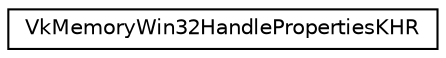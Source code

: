 digraph "Graphical Class Hierarchy"
{
 // LATEX_PDF_SIZE
  edge [fontname="Helvetica",fontsize="10",labelfontname="Helvetica",labelfontsize="10"];
  node [fontname="Helvetica",fontsize="10",shape=record];
  rankdir="LR";
  Node0 [label="VkMemoryWin32HandlePropertiesKHR",height=0.2,width=0.4,color="black", fillcolor="white", style="filled",URL="$d6/dca/structVkMemoryWin32HandlePropertiesKHR.html",tooltip=" "];
}
